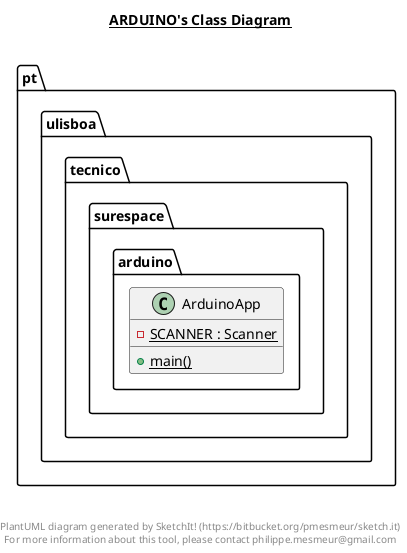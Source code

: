 @startuml

title __ARDUINO's Class Diagram__\n

  namespace pt.ulisboa.tecnico.surespace.arduino {
    class pt.ulisboa.tecnico.surespace.arduino.ArduinoApp {
        {static} - SCANNER : Scanner
        {static} + main()
    }
  }
  



right footer


PlantUML diagram generated by SketchIt! (https://bitbucket.org/pmesmeur/sketch.it)
For more information about this tool, please contact philippe.mesmeur@gmail.com
endfooter

@enduml
